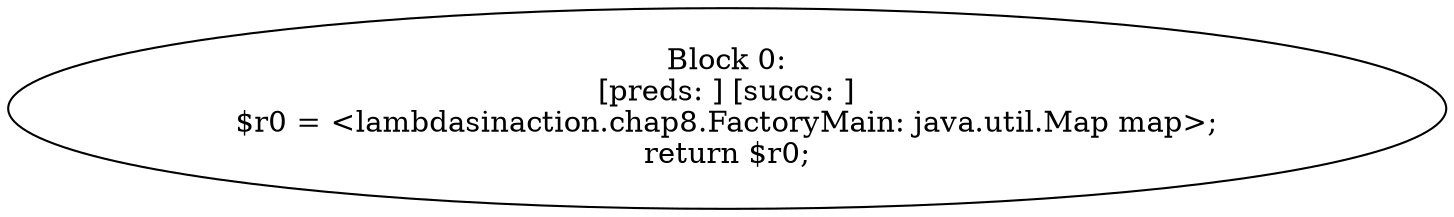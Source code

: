 digraph "unitGraph" {
    "Block 0:
[preds: ] [succs: ]
$r0 = <lambdasinaction.chap8.FactoryMain: java.util.Map map>;
return $r0;
"
}
